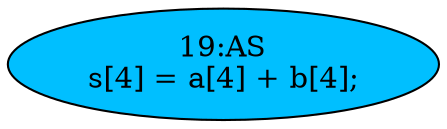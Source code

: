 strict digraph "" {
	node [label="\N"];
	"19:AS"	[ast="<pyverilog.vparser.ast.Assign object at 0x7f2787d98a10>",
		def_var="['s']",
		fillcolor=deepskyblue,
		label="19:AS
s[4] = a[4] + b[4];",
		statements="[]",
		style=filled,
		typ=Assign,
		use_var="['a', 'b']"];
}

